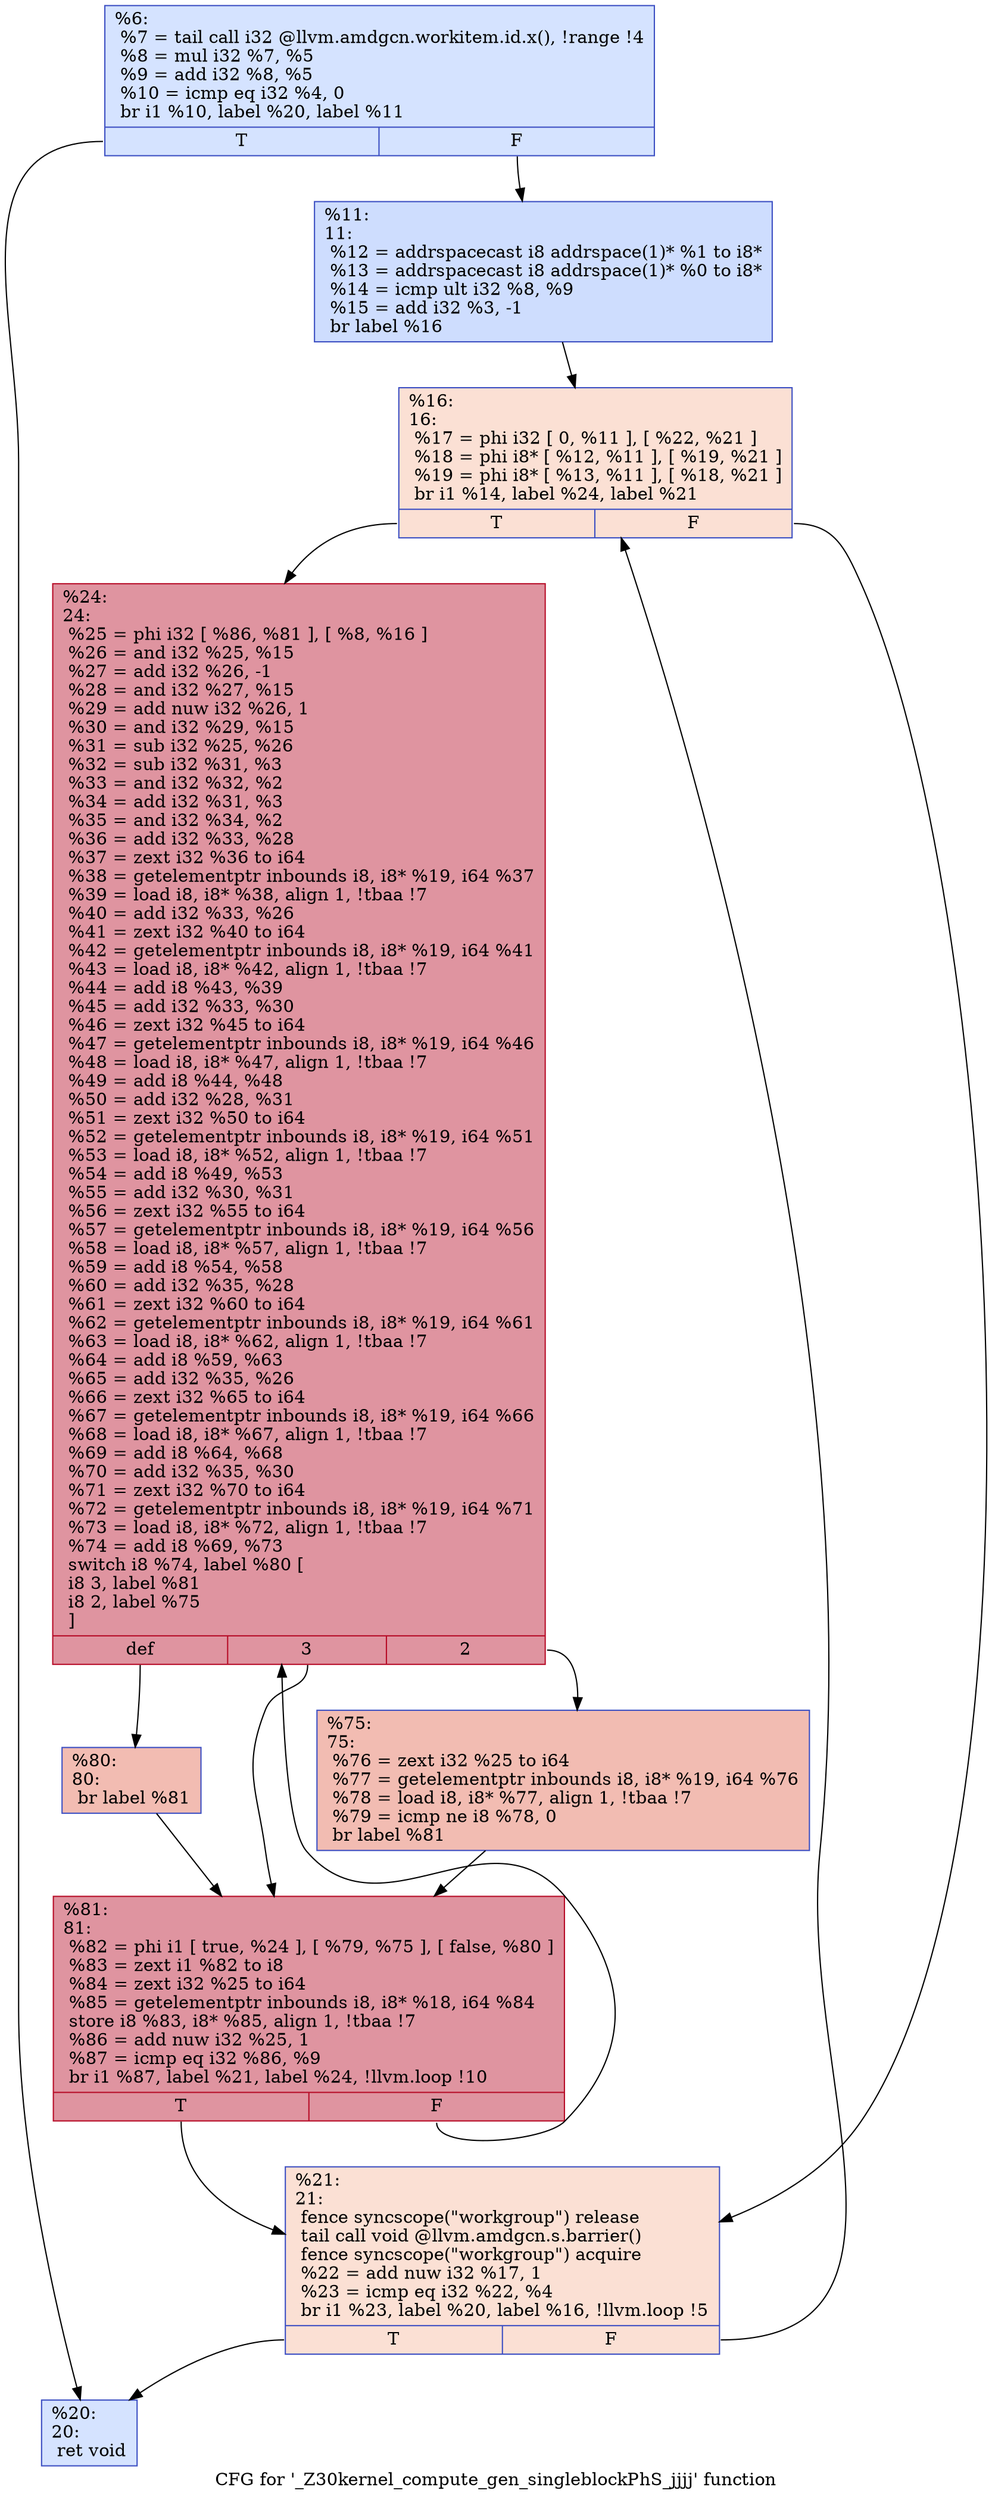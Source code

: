 digraph "CFG for '_Z30kernel_compute_gen_singleblockPhS_jjjj' function" {
	label="CFG for '_Z30kernel_compute_gen_singleblockPhS_jjjj' function";

	Node0x5e47940 [shape=record,color="#3d50c3ff", style=filled, fillcolor="#a1c0ff70",label="{%6:\l  %7 = tail call i32 @llvm.amdgcn.workitem.id.x(), !range !4\l  %8 = mul i32 %7, %5\l  %9 = add i32 %8, %5\l  %10 = icmp eq i32 %4, 0\l  br i1 %10, label %20, label %11\l|{<s0>T|<s1>F}}"];
	Node0x5e47940:s0 -> Node0x5e45370;
	Node0x5e47940:s1 -> Node0x5e48f70;
	Node0x5e48f70 [shape=record,color="#3d50c3ff", style=filled, fillcolor="#8fb1fe70",label="{%11:\l11:                                               \l  %12 = addrspacecast i8 addrspace(1)* %1 to i8*\l  %13 = addrspacecast i8 addrspace(1)* %0 to i8*\l  %14 = icmp ult i32 %8, %9\l  %15 = add i32 %3, -1\l  br label %16\l}"];
	Node0x5e48f70 -> Node0x5e492e0;
	Node0x5e492e0 [shape=record,color="#3d50c3ff", style=filled, fillcolor="#f7b99e70",label="{%16:\l16:                                               \l  %17 = phi i32 [ 0, %11 ], [ %22, %21 ]\l  %18 = phi i8* [ %12, %11 ], [ %19, %21 ]\l  %19 = phi i8* [ %13, %11 ], [ %18, %21 ]\l  br i1 %14, label %24, label %21\l|{<s0>T|<s1>F}}"];
	Node0x5e492e0:s0 -> Node0x5e49770;
	Node0x5e492e0:s1 -> Node0x5e487a0;
	Node0x5e45370 [shape=record,color="#3d50c3ff", style=filled, fillcolor="#a1c0ff70",label="{%20:\l20:                                               \l  ret void\l}"];
	Node0x5e487a0 [shape=record,color="#3d50c3ff", style=filled, fillcolor="#f7b99e70",label="{%21:\l21:                                               \l  fence syncscope(\"workgroup\") release\l  tail call void @llvm.amdgcn.s.barrier()\l  fence syncscope(\"workgroup\") acquire\l  %22 = add nuw i32 %17, 1\l  %23 = icmp eq i32 %22, %4\l  br i1 %23, label %20, label %16, !llvm.loop !5\l|{<s0>T|<s1>F}}"];
	Node0x5e487a0:s0 -> Node0x5e45370;
	Node0x5e487a0:s1 -> Node0x5e492e0;
	Node0x5e49770 [shape=record,color="#b70d28ff", style=filled, fillcolor="#b70d2870",label="{%24:\l24:                                               \l  %25 = phi i32 [ %86, %81 ], [ %8, %16 ]\l  %26 = and i32 %25, %15\l  %27 = add i32 %26, -1\l  %28 = and i32 %27, %15\l  %29 = add nuw i32 %26, 1\l  %30 = and i32 %29, %15\l  %31 = sub i32 %25, %26\l  %32 = sub i32 %31, %3\l  %33 = and i32 %32, %2\l  %34 = add i32 %31, %3\l  %35 = and i32 %34, %2\l  %36 = add i32 %33, %28\l  %37 = zext i32 %36 to i64\l  %38 = getelementptr inbounds i8, i8* %19, i64 %37\l  %39 = load i8, i8* %38, align 1, !tbaa !7\l  %40 = add i32 %33, %26\l  %41 = zext i32 %40 to i64\l  %42 = getelementptr inbounds i8, i8* %19, i64 %41\l  %43 = load i8, i8* %42, align 1, !tbaa !7\l  %44 = add i8 %43, %39\l  %45 = add i32 %33, %30\l  %46 = zext i32 %45 to i64\l  %47 = getelementptr inbounds i8, i8* %19, i64 %46\l  %48 = load i8, i8* %47, align 1, !tbaa !7\l  %49 = add i8 %44, %48\l  %50 = add i32 %28, %31\l  %51 = zext i32 %50 to i64\l  %52 = getelementptr inbounds i8, i8* %19, i64 %51\l  %53 = load i8, i8* %52, align 1, !tbaa !7\l  %54 = add i8 %49, %53\l  %55 = add i32 %30, %31\l  %56 = zext i32 %55 to i64\l  %57 = getelementptr inbounds i8, i8* %19, i64 %56\l  %58 = load i8, i8* %57, align 1, !tbaa !7\l  %59 = add i8 %54, %58\l  %60 = add i32 %35, %28\l  %61 = zext i32 %60 to i64\l  %62 = getelementptr inbounds i8, i8* %19, i64 %61\l  %63 = load i8, i8* %62, align 1, !tbaa !7\l  %64 = add i8 %59, %63\l  %65 = add i32 %35, %26\l  %66 = zext i32 %65 to i64\l  %67 = getelementptr inbounds i8, i8* %19, i64 %66\l  %68 = load i8, i8* %67, align 1, !tbaa !7\l  %69 = add i8 %64, %68\l  %70 = add i32 %35, %30\l  %71 = zext i32 %70 to i64\l  %72 = getelementptr inbounds i8, i8* %19, i64 %71\l  %73 = load i8, i8* %72, align 1, !tbaa !7\l  %74 = add i8 %69, %73\l  switch i8 %74, label %80 [\l    i8 3, label %81\l    i8 2, label %75\l  ]\l|{<s0>def|<s1>3|<s2>2}}"];
	Node0x5e49770:s0 -> Node0x5e4c3d0;
	Node0x5e49770:s1 -> Node0x5e49df0;
	Node0x5e49770:s2 -> Node0x5e4c490;
	Node0x5e4c490 [shape=record,color="#3d50c3ff", style=filled, fillcolor="#e1675170",label="{%75:\l75:                                               \l  %76 = zext i32 %25 to i64\l  %77 = getelementptr inbounds i8, i8* %19, i64 %76\l  %78 = load i8, i8* %77, align 1, !tbaa !7\l  %79 = icmp ne i8 %78, 0\l  br label %81\l}"];
	Node0x5e4c490 -> Node0x5e49df0;
	Node0x5e4c3d0 [shape=record,color="#3d50c3ff", style=filled, fillcolor="#e1675170",label="{%80:\l80:                                               \l  br label %81\l}"];
	Node0x5e4c3d0 -> Node0x5e49df0;
	Node0x5e49df0 [shape=record,color="#b70d28ff", style=filled, fillcolor="#b70d2870",label="{%81:\l81:                                               \l  %82 = phi i1 [ true, %24 ], [ %79, %75 ], [ false, %80 ]\l  %83 = zext i1 %82 to i8\l  %84 = zext i32 %25 to i64\l  %85 = getelementptr inbounds i8, i8* %18, i64 %84\l  store i8 %83, i8* %85, align 1, !tbaa !7\l  %86 = add nuw i32 %25, 1\l  %87 = icmp eq i32 %86, %9\l  br i1 %87, label %21, label %24, !llvm.loop !10\l|{<s0>T|<s1>F}}"];
	Node0x5e49df0:s0 -> Node0x5e487a0;
	Node0x5e49df0:s1 -> Node0x5e49770;
}
